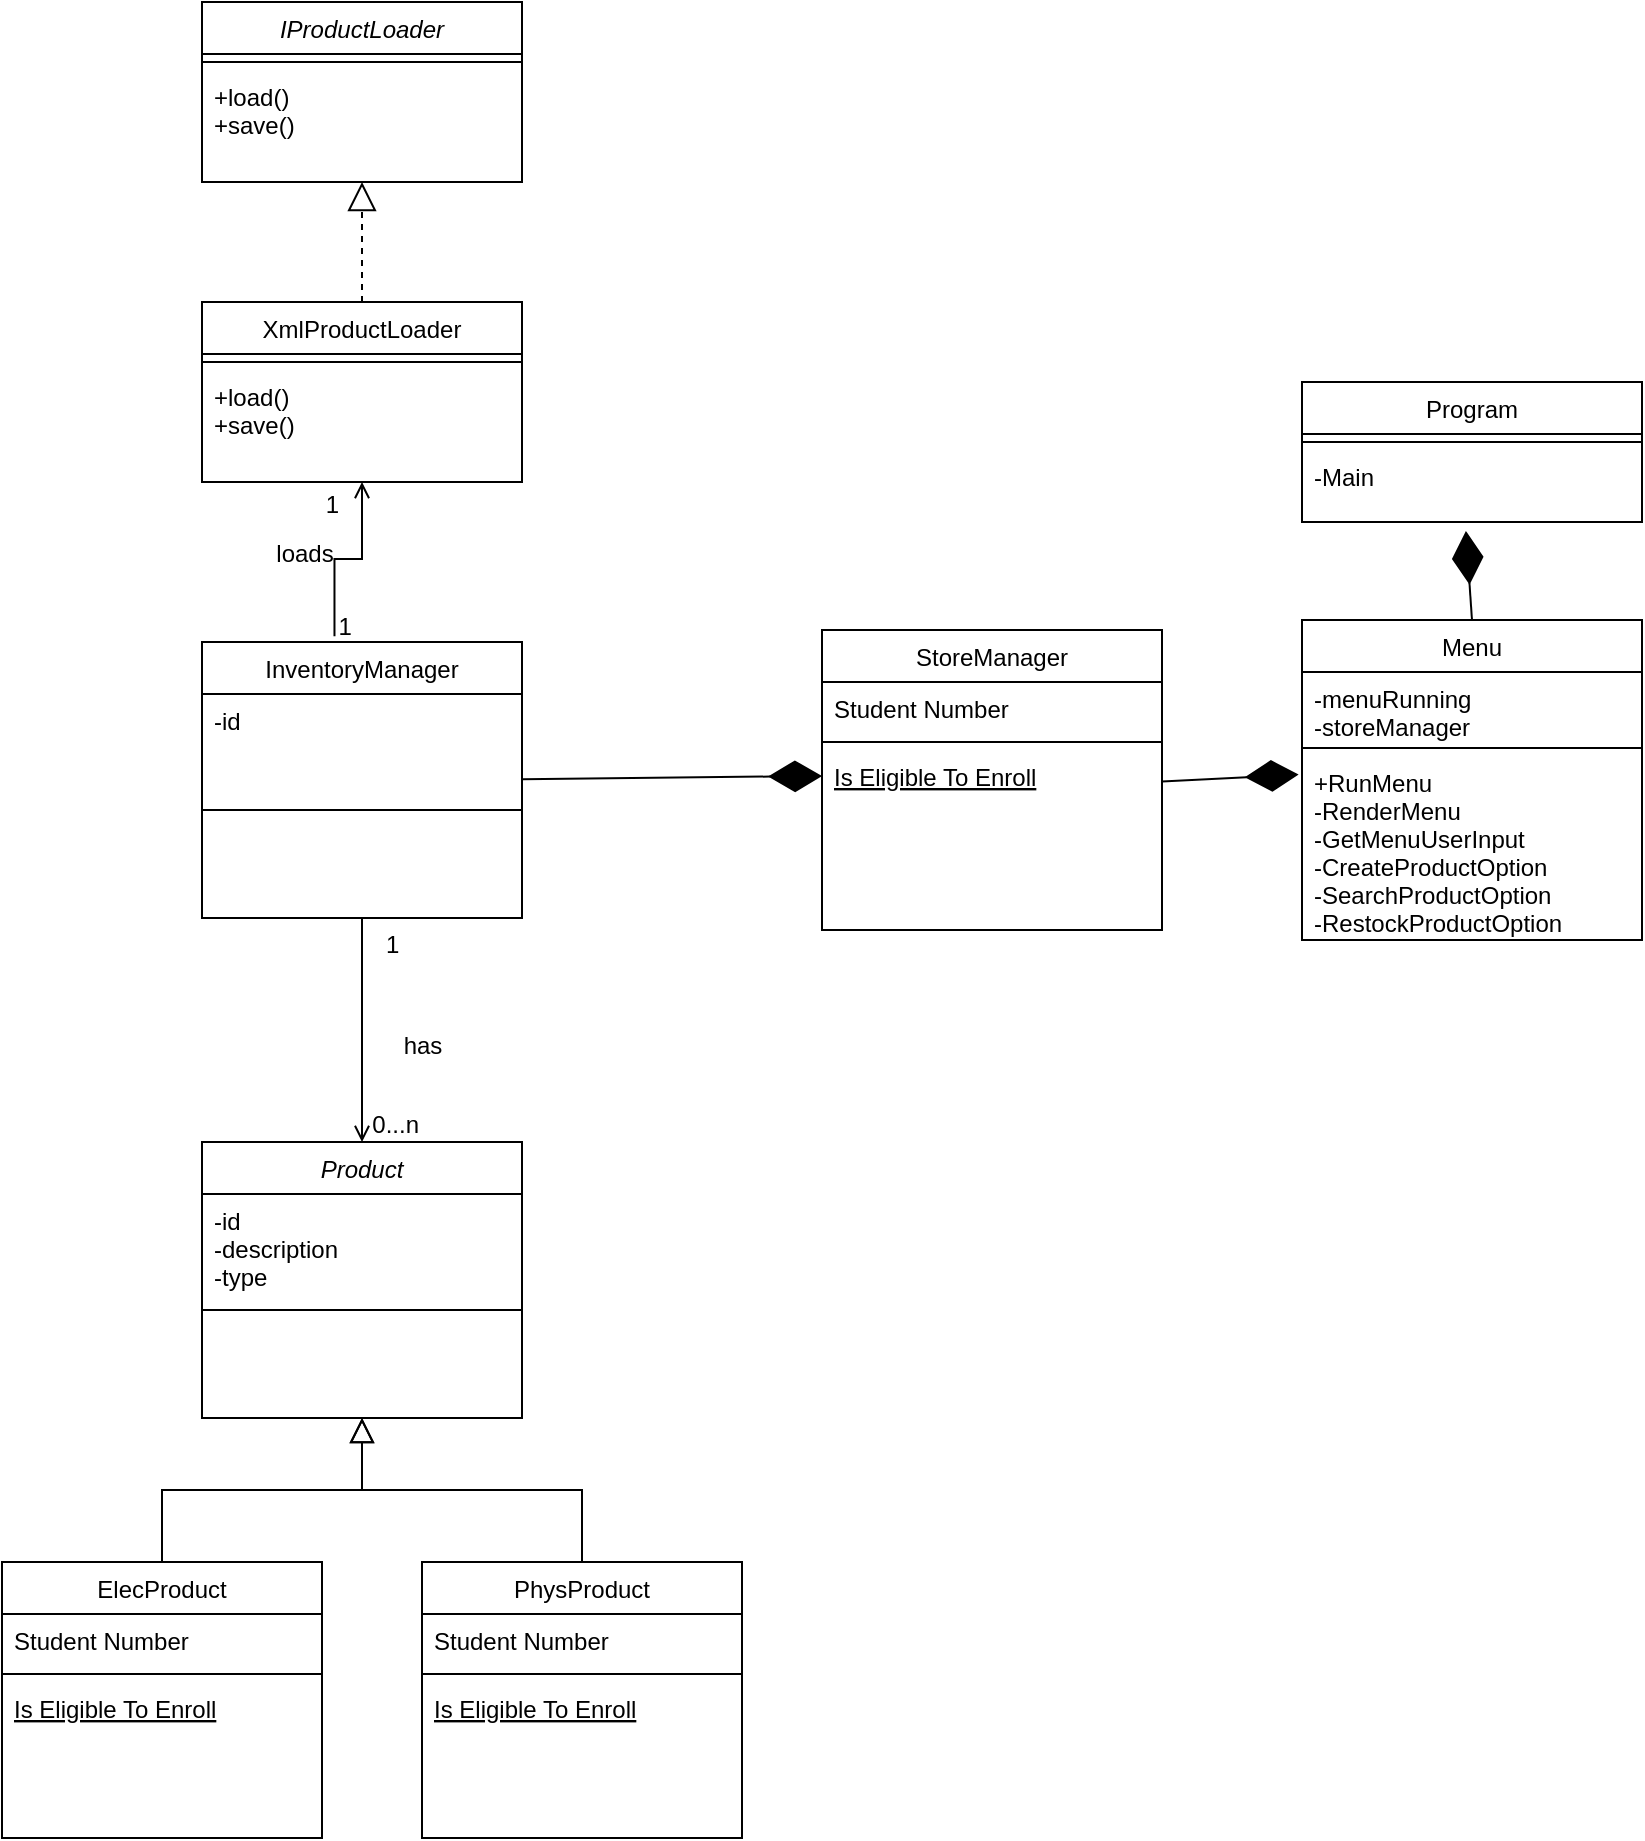 <mxfile version="20.8.16" type="device"><diagram id="C5RBs43oDa-KdzZeNtuy" name="Page-1"><mxGraphModel dx="931" dy="2036" grid="1" gridSize="10" guides="1" tooltips="1" connect="1" arrows="1" fold="1" page="1" pageScale="1" pageWidth="827" pageHeight="1169" math="0" shadow="0"><root><mxCell id="WIyWlLk6GJQsqaUBKTNV-0"/><mxCell id="WIyWlLk6GJQsqaUBKTNV-1" parent="WIyWlLk6GJQsqaUBKTNV-0"/><mxCell id="zkfFHV4jXpPFQw0GAbJ--0" value="Product" style="swimlane;fontStyle=2;align=center;verticalAlign=top;childLayout=stackLayout;horizontal=1;startSize=26;horizontalStack=0;resizeParent=1;resizeLast=0;collapsible=1;marginBottom=0;rounded=0;shadow=0;strokeWidth=1;" parent="WIyWlLk6GJQsqaUBKTNV-1" vertex="1"><mxGeometry x="220" y="150" width="160" height="138" as="geometry"><mxRectangle x="230" y="140" width="160" height="26" as="alternateBounds"/></mxGeometry></mxCell><mxCell id="zkfFHV4jXpPFQw0GAbJ--2" value="-id&#10;-description&#10;-type" style="text;align=left;verticalAlign=top;spacingLeft=4;spacingRight=4;overflow=hidden;rotatable=0;points=[[0,0.5],[1,0.5]];portConstraint=eastwest;rounded=0;shadow=0;html=0;" parent="zkfFHV4jXpPFQw0GAbJ--0" vertex="1"><mxGeometry y="26" width="160" height="54" as="geometry"/></mxCell><mxCell id="zkfFHV4jXpPFQw0GAbJ--4" value="" style="line;html=1;strokeWidth=1;align=left;verticalAlign=middle;spacingTop=-1;spacingLeft=3;spacingRight=3;rotatable=0;labelPosition=right;points=[];portConstraint=eastwest;" parent="zkfFHV4jXpPFQw0GAbJ--0" vertex="1"><mxGeometry y="80" width="160" height="8" as="geometry"/></mxCell><mxCell id="zkfFHV4jXpPFQw0GAbJ--6" value="ElecProduct" style="swimlane;fontStyle=0;align=center;verticalAlign=top;childLayout=stackLayout;horizontal=1;startSize=26;horizontalStack=0;resizeParent=1;resizeLast=0;collapsible=1;marginBottom=0;rounded=0;shadow=0;strokeWidth=1;" parent="WIyWlLk6GJQsqaUBKTNV-1" vertex="1"><mxGeometry x="120" y="360" width="160" height="138" as="geometry"><mxRectangle x="130" y="380" width="160" height="26" as="alternateBounds"/></mxGeometry></mxCell><mxCell id="zkfFHV4jXpPFQw0GAbJ--7" value="Student Number" style="text;align=left;verticalAlign=top;spacingLeft=4;spacingRight=4;overflow=hidden;rotatable=0;points=[[0,0.5],[1,0.5]];portConstraint=eastwest;" parent="zkfFHV4jXpPFQw0GAbJ--6" vertex="1"><mxGeometry y="26" width="160" height="26" as="geometry"/></mxCell><mxCell id="zkfFHV4jXpPFQw0GAbJ--9" value="" style="line;html=1;strokeWidth=1;align=left;verticalAlign=middle;spacingTop=-1;spacingLeft=3;spacingRight=3;rotatable=0;labelPosition=right;points=[];portConstraint=eastwest;" parent="zkfFHV4jXpPFQw0GAbJ--6" vertex="1"><mxGeometry y="52" width="160" height="8" as="geometry"/></mxCell><mxCell id="zkfFHV4jXpPFQw0GAbJ--10" value="Is Eligible To Enroll" style="text;align=left;verticalAlign=top;spacingLeft=4;spacingRight=4;overflow=hidden;rotatable=0;points=[[0,0.5],[1,0.5]];portConstraint=eastwest;fontStyle=4" parent="zkfFHV4jXpPFQw0GAbJ--6" vertex="1"><mxGeometry y="60" width="160" height="26" as="geometry"/></mxCell><mxCell id="zkfFHV4jXpPFQw0GAbJ--12" value="" style="endArrow=block;endSize=10;endFill=0;shadow=0;strokeWidth=1;rounded=0;edgeStyle=elbowEdgeStyle;elbow=vertical;" parent="WIyWlLk6GJQsqaUBKTNV-1" source="zkfFHV4jXpPFQw0GAbJ--6" target="zkfFHV4jXpPFQw0GAbJ--0" edge="1"><mxGeometry width="160" relative="1" as="geometry"><mxPoint x="200" y="203" as="sourcePoint"/><mxPoint x="200" y="203" as="targetPoint"/></mxGeometry></mxCell><mxCell id="zkfFHV4jXpPFQw0GAbJ--16" value="" style="endArrow=block;endSize=10;endFill=0;shadow=0;strokeWidth=1;rounded=0;edgeStyle=elbowEdgeStyle;elbow=vertical;" parent="WIyWlLk6GJQsqaUBKTNV-1" target="zkfFHV4jXpPFQw0GAbJ--0" edge="1"><mxGeometry width="160" relative="1" as="geometry"><mxPoint x="410" y="360" as="sourcePoint"/><mxPoint x="310" y="271" as="targetPoint"/></mxGeometry></mxCell><mxCell id="zSwf18RhyyL2rDajQpEE-3" value="PhysProduct" style="swimlane;fontStyle=0;align=center;verticalAlign=top;childLayout=stackLayout;horizontal=1;startSize=26;horizontalStack=0;resizeParent=1;resizeLast=0;collapsible=1;marginBottom=0;rounded=0;shadow=0;strokeWidth=1;" vertex="1" parent="WIyWlLk6GJQsqaUBKTNV-1"><mxGeometry x="330" y="360" width="160" height="138" as="geometry"><mxRectangle x="130" y="380" width="160" height="26" as="alternateBounds"/></mxGeometry></mxCell><mxCell id="zSwf18RhyyL2rDajQpEE-4" value="Student Number" style="text;align=left;verticalAlign=top;spacingLeft=4;spacingRight=4;overflow=hidden;rotatable=0;points=[[0,0.5],[1,0.5]];portConstraint=eastwest;" vertex="1" parent="zSwf18RhyyL2rDajQpEE-3"><mxGeometry y="26" width="160" height="26" as="geometry"/></mxCell><mxCell id="zSwf18RhyyL2rDajQpEE-5" value="" style="line;html=1;strokeWidth=1;align=left;verticalAlign=middle;spacingTop=-1;spacingLeft=3;spacingRight=3;rotatable=0;labelPosition=right;points=[];portConstraint=eastwest;" vertex="1" parent="zSwf18RhyyL2rDajQpEE-3"><mxGeometry y="52" width="160" height="8" as="geometry"/></mxCell><mxCell id="zSwf18RhyyL2rDajQpEE-6" value="Is Eligible To Enroll" style="text;align=left;verticalAlign=top;spacingLeft=4;spacingRight=4;overflow=hidden;rotatable=0;points=[[0,0.5],[1,0.5]];portConstraint=eastwest;fontStyle=4" vertex="1" parent="zSwf18RhyyL2rDajQpEE-3"><mxGeometry y="60" width="160" height="26" as="geometry"/></mxCell><mxCell id="zSwf18RhyyL2rDajQpEE-7" value="InventoryManager" style="swimlane;fontStyle=0;align=center;verticalAlign=top;childLayout=stackLayout;horizontal=1;startSize=26;horizontalStack=0;resizeParent=1;resizeLast=0;collapsible=1;marginBottom=0;rounded=0;shadow=0;strokeWidth=1;" vertex="1" parent="WIyWlLk6GJQsqaUBKTNV-1"><mxGeometry x="220" y="-100" width="160" height="138" as="geometry"><mxRectangle x="230" y="140" width="160" height="26" as="alternateBounds"/></mxGeometry></mxCell><mxCell id="zSwf18RhyyL2rDajQpEE-8" value="-id" style="text;align=left;verticalAlign=top;spacingLeft=4;spacingRight=4;overflow=hidden;rotatable=0;points=[[0,0.5],[1,0.5]];portConstraint=eastwest;rounded=0;shadow=0;html=0;" vertex="1" parent="zSwf18RhyyL2rDajQpEE-7"><mxGeometry y="26" width="160" height="54" as="geometry"/></mxCell><mxCell id="zSwf18RhyyL2rDajQpEE-9" value="" style="line;html=1;strokeWidth=1;align=left;verticalAlign=middle;spacingTop=-1;spacingLeft=3;spacingRight=3;rotatable=0;labelPosition=right;points=[];portConstraint=eastwest;" vertex="1" parent="zSwf18RhyyL2rDajQpEE-7"><mxGeometry y="80" width="160" height="8" as="geometry"/></mxCell><mxCell id="zSwf18RhyyL2rDajQpEE-13" value="" style="endArrow=diamondThin;endFill=1;endSize=24;html=1;rounded=0;entryX=0;entryY=0.5;entryDx=0;entryDy=0;" edge="1" parent="WIyWlLk6GJQsqaUBKTNV-1" target="zSwf18RhyyL2rDajQpEE-24"><mxGeometry width="160" relative="1" as="geometry"><mxPoint x="380" y="-31.42" as="sourcePoint"/><mxPoint x="517.6" y="-32.042" as="targetPoint"/></mxGeometry></mxCell><mxCell id="zSwf18RhyyL2rDajQpEE-17" value="Menu" style="swimlane;fontStyle=0;align=center;verticalAlign=top;childLayout=stackLayout;horizontal=1;startSize=26;horizontalStack=0;resizeParent=1;resizeLast=0;collapsible=1;marginBottom=0;rounded=0;shadow=0;strokeWidth=1;" vertex="1" parent="WIyWlLk6GJQsqaUBKTNV-1"><mxGeometry x="770" y="-111" width="170" height="160" as="geometry"><mxRectangle x="130" y="380" width="160" height="26" as="alternateBounds"/></mxGeometry></mxCell><mxCell id="zSwf18RhyyL2rDajQpEE-18" value="-menuRunning&#10;-storeManager" style="text;align=left;verticalAlign=top;spacingLeft=4;spacingRight=4;overflow=hidden;rotatable=0;points=[[0,0.5],[1,0.5]];portConstraint=eastwest;" vertex="1" parent="zSwf18RhyyL2rDajQpEE-17"><mxGeometry y="26" width="170" height="34" as="geometry"/></mxCell><mxCell id="zSwf18RhyyL2rDajQpEE-19" value="" style="line;html=1;strokeWidth=1;align=left;verticalAlign=middle;spacingTop=-1;spacingLeft=3;spacingRight=3;rotatable=0;labelPosition=right;points=[];portConstraint=eastwest;" vertex="1" parent="zSwf18RhyyL2rDajQpEE-17"><mxGeometry y="60" width="170" height="8" as="geometry"/></mxCell><mxCell id="zSwf18RhyyL2rDajQpEE-20" value="+RunMenu&#10;-RenderMenu&#10;-GetMenuUserInput&#10;-CreateProductOption&#10;-SearchProductOption&#10;-RestockProductOption" style="text;align=left;verticalAlign=top;spacingLeft=4;spacingRight=4;overflow=hidden;rotatable=0;points=[[0,0.5],[1,0.5]];portConstraint=eastwest;fontStyle=0" vertex="1" parent="zSwf18RhyyL2rDajQpEE-17"><mxGeometry y="68" width="170" height="92" as="geometry"/></mxCell><mxCell id="zSwf18RhyyL2rDajQpEE-21" value="StoreManager" style="swimlane;fontStyle=0;align=center;verticalAlign=top;childLayout=stackLayout;horizontal=1;startSize=26;horizontalStack=0;resizeParent=1;resizeLast=0;collapsible=1;marginBottom=0;rounded=0;shadow=0;strokeWidth=1;" vertex="1" parent="WIyWlLk6GJQsqaUBKTNV-1"><mxGeometry x="530" y="-106" width="170" height="150" as="geometry"><mxRectangle x="130" y="380" width="160" height="26" as="alternateBounds"/></mxGeometry></mxCell><mxCell id="zSwf18RhyyL2rDajQpEE-22" value="Student Number" style="text;align=left;verticalAlign=top;spacingLeft=4;spacingRight=4;overflow=hidden;rotatable=0;points=[[0,0.5],[1,0.5]];portConstraint=eastwest;" vertex="1" parent="zSwf18RhyyL2rDajQpEE-21"><mxGeometry y="26" width="170" height="26" as="geometry"/></mxCell><mxCell id="zSwf18RhyyL2rDajQpEE-23" value="" style="line;html=1;strokeWidth=1;align=left;verticalAlign=middle;spacingTop=-1;spacingLeft=3;spacingRight=3;rotatable=0;labelPosition=right;points=[];portConstraint=eastwest;" vertex="1" parent="zSwf18RhyyL2rDajQpEE-21"><mxGeometry y="52" width="170" height="8" as="geometry"/></mxCell><mxCell id="zSwf18RhyyL2rDajQpEE-24" value="Is Eligible To Enroll" style="text;align=left;verticalAlign=top;spacingLeft=4;spacingRight=4;overflow=hidden;rotatable=0;points=[[0,0.5],[1,0.5]];portConstraint=eastwest;fontStyle=4" vertex="1" parent="zSwf18RhyyL2rDajQpEE-21"><mxGeometry y="60" width="170" height="26" as="geometry"/></mxCell><mxCell id="zSwf18RhyyL2rDajQpEE-25" value="" style="endArrow=diamondThin;endFill=1;endSize=24;html=1;rounded=0;entryX=-0.01;entryY=0.101;entryDx=0;entryDy=0;entryPerimeter=0;" edge="1" parent="WIyWlLk6GJQsqaUBKTNV-1" target="zSwf18RhyyL2rDajQpEE-20"><mxGeometry width="160" relative="1" as="geometry"><mxPoint x="700" y="-30.21" as="sourcePoint"/><mxPoint x="800" y="-32" as="targetPoint"/></mxGeometry></mxCell><mxCell id="zSwf18RhyyL2rDajQpEE-26" value="" style="endArrow=diamondThin;endFill=1;endSize=24;html=1;rounded=0;entryX=0.482;entryY=1.124;entryDx=0;entryDy=0;entryPerimeter=0;exitX=0.5;exitY=0;exitDx=0;exitDy=0;" edge="1" parent="WIyWlLk6GJQsqaUBKTNV-1" source="zSwf18RhyyL2rDajQpEE-17" target="zSwf18RhyyL2rDajQpEE-30"><mxGeometry width="160" relative="1" as="geometry"><mxPoint x="997" y="-37.5" as="sourcePoint"/><mxPoint x="1122.3" y="-39.998" as="targetPoint"/></mxGeometry></mxCell><mxCell id="zSwf18RhyyL2rDajQpEE-27" value="Program" style="swimlane;fontStyle=0;align=center;verticalAlign=top;childLayout=stackLayout;horizontal=1;startSize=26;horizontalStack=0;resizeParent=1;resizeLast=0;collapsible=1;marginBottom=0;rounded=0;shadow=0;strokeWidth=1;" vertex="1" parent="WIyWlLk6GJQsqaUBKTNV-1"><mxGeometry x="770" y="-230" width="170" height="70" as="geometry"><mxRectangle x="130" y="380" width="160" height="26" as="alternateBounds"/></mxGeometry></mxCell><mxCell id="zSwf18RhyyL2rDajQpEE-29" value="" style="line;html=1;strokeWidth=1;align=left;verticalAlign=middle;spacingTop=-1;spacingLeft=3;spacingRight=3;rotatable=0;labelPosition=right;points=[];portConstraint=eastwest;" vertex="1" parent="zSwf18RhyyL2rDajQpEE-27"><mxGeometry y="26" width="170" height="8" as="geometry"/></mxCell><mxCell id="zSwf18RhyyL2rDajQpEE-30" value="-Main" style="text;align=left;verticalAlign=top;spacingLeft=4;spacingRight=4;overflow=hidden;rotatable=0;points=[[0,0.5],[1,0.5]];portConstraint=eastwest;fontStyle=0" vertex="1" parent="zSwf18RhyyL2rDajQpEE-27"><mxGeometry y="34" width="170" height="36" as="geometry"/></mxCell><mxCell id="zSwf18RhyyL2rDajQpEE-31" value="" style="endArrow=open;shadow=0;strokeWidth=1;rounded=0;endFill=1;edgeStyle=elbowEdgeStyle;elbow=vertical;exitX=0.414;exitY=-0.021;exitDx=0;exitDy=0;exitPerimeter=0;entryX=0.5;entryY=1;entryDx=0;entryDy=0;" edge="1" parent="WIyWlLk6GJQsqaUBKTNV-1" source="zSwf18RhyyL2rDajQpEE-7" target="zSwf18RhyyL2rDajQpEE-35"><mxGeometry x="0.5" y="41" relative="1" as="geometry"><mxPoint x="180" y="-149.65" as="sourcePoint"/><mxPoint x="310" y="-180" as="targetPoint"/><mxPoint x="-40" y="32" as="offset"/></mxGeometry></mxCell><mxCell id="zSwf18RhyyL2rDajQpEE-32" value="1" style="resizable=0;align=left;verticalAlign=bottom;labelBackgroundColor=none;fontSize=12;" connectable="0" vertex="1" parent="zSwf18RhyyL2rDajQpEE-31"><mxGeometry x="-1" relative="1" as="geometry"><mxPoint y="4" as="offset"/></mxGeometry></mxCell><mxCell id="zSwf18RhyyL2rDajQpEE-33" value="1" style="resizable=0;align=right;verticalAlign=bottom;labelBackgroundColor=none;fontSize=12;" connectable="0" vertex="1" parent="zSwf18RhyyL2rDajQpEE-31"><mxGeometry x="1" relative="1" as="geometry"><mxPoint x="-10" y="20" as="offset"/></mxGeometry></mxCell><mxCell id="zSwf18RhyyL2rDajQpEE-34" value="loads" style="text;html=1;resizable=0;points=[];;align=center;verticalAlign=middle;labelBackgroundColor=none;rounded=0;shadow=0;strokeWidth=1;fontSize=12;" vertex="1" connectable="0" parent="zSwf18RhyyL2rDajQpEE-31"><mxGeometry x="0.5" y="49" relative="1" as="geometry"><mxPoint x="20" y="13" as="offset"/></mxGeometry></mxCell><mxCell id="zSwf18RhyyL2rDajQpEE-35" value="XmlProductLoader" style="swimlane;fontStyle=0;align=center;verticalAlign=top;childLayout=stackLayout;horizontal=1;startSize=26;horizontalStack=0;resizeParent=1;resizeLast=0;collapsible=1;marginBottom=0;rounded=0;shadow=0;strokeWidth=1;" vertex="1" parent="WIyWlLk6GJQsqaUBKTNV-1"><mxGeometry x="220" y="-270" width="160" height="90" as="geometry"><mxRectangle x="230" y="140" width="160" height="26" as="alternateBounds"/></mxGeometry></mxCell><mxCell id="zSwf18RhyyL2rDajQpEE-37" value="" style="line;html=1;strokeWidth=1;align=left;verticalAlign=middle;spacingTop=-1;spacingLeft=3;spacingRight=3;rotatable=0;labelPosition=right;points=[];portConstraint=eastwest;" vertex="1" parent="zSwf18RhyyL2rDajQpEE-35"><mxGeometry y="26" width="160" height="8" as="geometry"/></mxCell><mxCell id="zSwf18RhyyL2rDajQpEE-39" value="+load()&#10;+save()" style="text;align=left;verticalAlign=top;spacingLeft=4;spacingRight=4;overflow=hidden;rotatable=0;points=[[0,0.5],[1,0.5]];portConstraint=eastwest;rounded=0;shadow=0;html=0;" vertex="1" parent="zSwf18RhyyL2rDajQpEE-35"><mxGeometry y="34" width="160" height="54" as="geometry"/></mxCell><mxCell id="zSwf18RhyyL2rDajQpEE-40" value="" style="endArrow=block;dashed=1;endFill=0;endSize=12;html=1;rounded=0;exitX=0.5;exitY=0;exitDx=0;exitDy=0;entryX=0.5;entryY=1;entryDx=0;entryDy=0;" edge="1" parent="WIyWlLk6GJQsqaUBKTNV-1" source="zSwf18RhyyL2rDajQpEE-35" target="zSwf18RhyyL2rDajQpEE-41"><mxGeometry width="160" relative="1" as="geometry"><mxPoint x="300" y="-350" as="sourcePoint"/><mxPoint x="300" y="-370" as="targetPoint"/></mxGeometry></mxCell><mxCell id="zSwf18RhyyL2rDajQpEE-41" value="IProductLoader" style="swimlane;fontStyle=2;align=center;verticalAlign=top;childLayout=stackLayout;horizontal=1;startSize=26;horizontalStack=0;resizeParent=1;resizeLast=0;collapsible=1;marginBottom=0;rounded=0;shadow=0;strokeWidth=1;" vertex="1" parent="WIyWlLk6GJQsqaUBKTNV-1"><mxGeometry x="220" y="-420" width="160" height="90" as="geometry"><mxRectangle x="230" y="140" width="160" height="26" as="alternateBounds"/></mxGeometry></mxCell><mxCell id="zSwf18RhyyL2rDajQpEE-43" value="" style="line;html=1;strokeWidth=1;align=left;verticalAlign=middle;spacingTop=-1;spacingLeft=3;spacingRight=3;rotatable=0;labelPosition=right;points=[];portConstraint=eastwest;" vertex="1" parent="zSwf18RhyyL2rDajQpEE-41"><mxGeometry y="26" width="160" height="8" as="geometry"/></mxCell><mxCell id="zSwf18RhyyL2rDajQpEE-44" value="+load()&#10;+save()" style="text;align=left;verticalAlign=top;spacingLeft=4;spacingRight=4;overflow=hidden;rotatable=0;points=[[0,0.5],[1,0.5]];portConstraint=eastwest;rounded=0;shadow=0;html=0;" vertex="1" parent="zSwf18RhyyL2rDajQpEE-41"><mxGeometry y="34" width="160" height="54" as="geometry"/></mxCell><mxCell id="zSwf18RhyyL2rDajQpEE-45" value="" style="endArrow=open;shadow=0;strokeWidth=1;rounded=0;endFill=1;edgeStyle=elbowEdgeStyle;elbow=vertical;exitX=0.5;exitY=1;exitDx=0;exitDy=0;entryX=0.5;entryY=0;entryDx=0;entryDy=0;" edge="1" parent="WIyWlLk6GJQsqaUBKTNV-1" source="zSwf18RhyyL2rDajQpEE-7" target="zkfFHV4jXpPFQw0GAbJ--0"><mxGeometry x="0.5" y="41" relative="1" as="geometry"><mxPoint x="407" y="120.002" as="sourcePoint"/><mxPoint x="470" y="150" as="targetPoint"/><mxPoint x="-40" y="32" as="offset"/><Array as="points"><mxPoint x="320" y="80"/></Array></mxGeometry></mxCell><mxCell id="zSwf18RhyyL2rDajQpEE-46" value="1" style="resizable=0;align=left;verticalAlign=bottom;labelBackgroundColor=none;fontSize=12;" connectable="0" vertex="1" parent="zSwf18RhyyL2rDajQpEE-45"><mxGeometry x="-1" relative="1" as="geometry"><mxPoint x="10" y="22" as="offset"/></mxGeometry></mxCell><mxCell id="zSwf18RhyyL2rDajQpEE-47" value="0...n" style="resizable=0;align=right;verticalAlign=bottom;labelBackgroundColor=none;fontSize=12;" connectable="0" vertex="1" parent="zSwf18RhyyL2rDajQpEE-45"><mxGeometry x="1" relative="1" as="geometry"><mxPoint x="30" as="offset"/></mxGeometry></mxCell><mxCell id="zSwf18RhyyL2rDajQpEE-48" value="has" style="text;html=1;resizable=0;points=[];;align=center;verticalAlign=middle;labelBackgroundColor=none;rounded=0;shadow=0;strokeWidth=1;fontSize=12;" vertex="1" connectable="0" parent="zSwf18RhyyL2rDajQpEE-45"><mxGeometry x="0.5" y="49" relative="1" as="geometry"><mxPoint x="-19" y="-20" as="offset"/></mxGeometry></mxCell></root></mxGraphModel></diagram></mxfile>